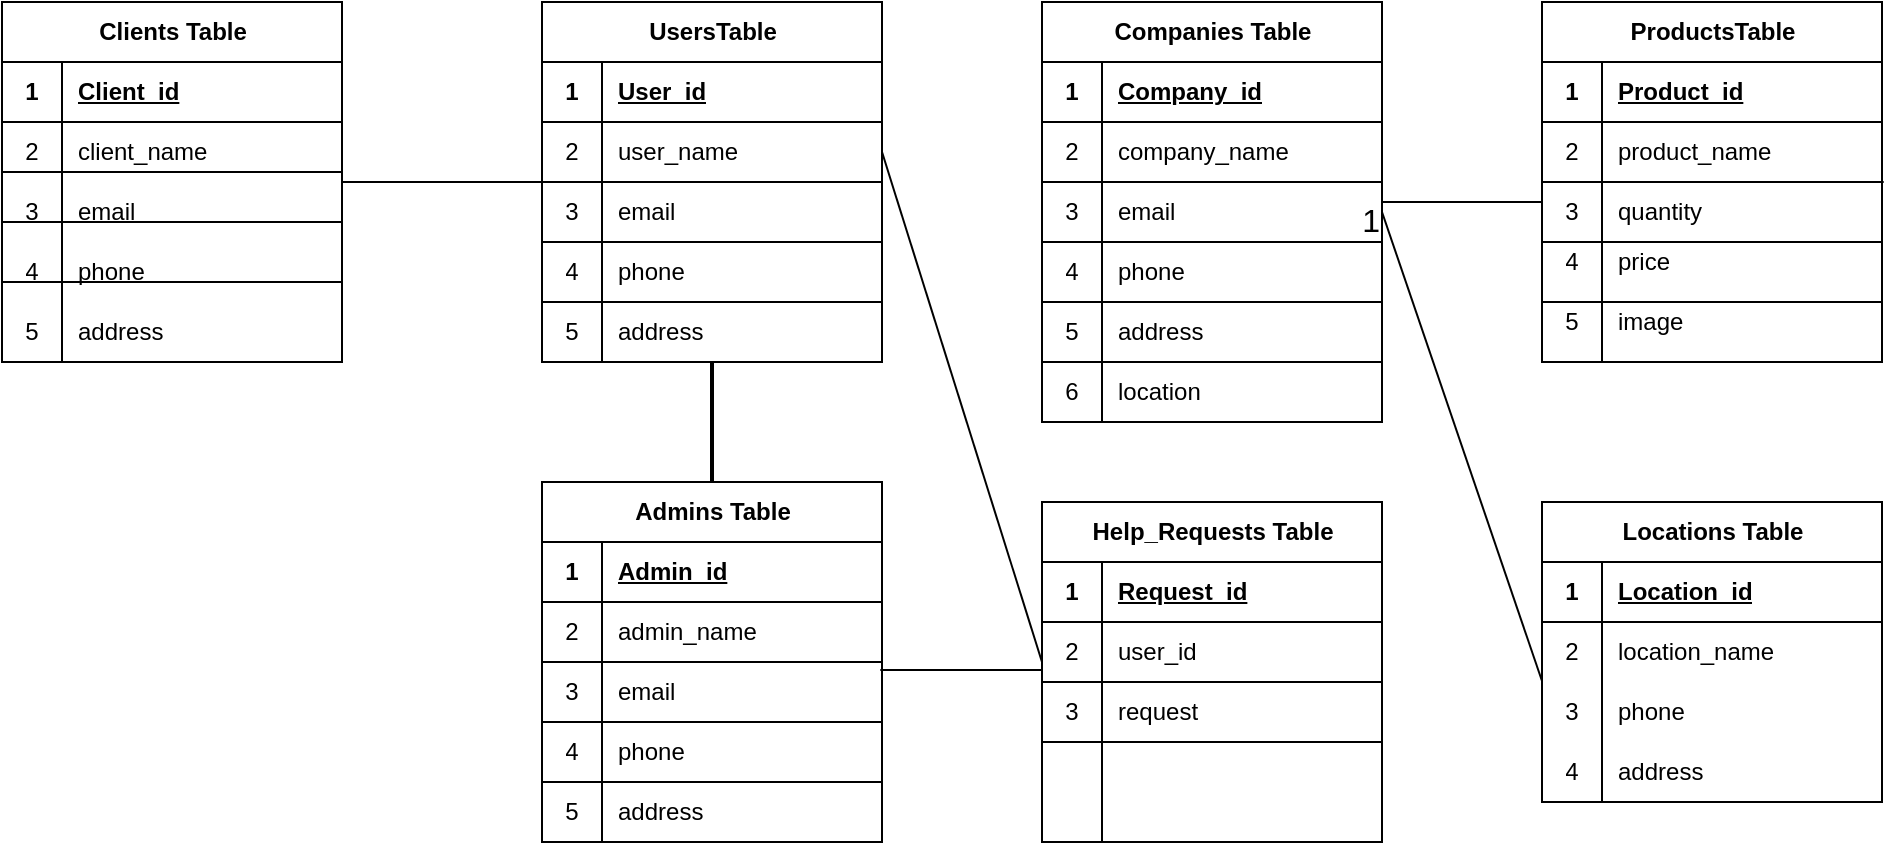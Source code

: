 <mxfile version="22.0.6" type="github">
  <diagram name="Страница — 1" id="UY4zpaeCO8SnralFT94q">
    <mxGraphModel dx="1400" dy="799" grid="1" gridSize="10" guides="1" tooltips="1" connect="1" arrows="1" fold="1" page="1" pageScale="1" pageWidth="827" pageHeight="1169" math="0" shadow="0">
      <root>
        <mxCell id="0" />
        <mxCell id="1" parent="0" />
        <mxCell id="X1cBMWsxXET-XIEoxgy_-2" value="Clients Table" style="shape=table;startSize=30;container=1;collapsible=1;childLayout=tableLayout;fixedRows=1;rowLines=0;fontStyle=1;align=center;resizeLast=1;html=1;" parent="1" vertex="1">
          <mxGeometry x="90" y="120" width="170" height="180" as="geometry" />
        </mxCell>
        <mxCell id="X1cBMWsxXET-XIEoxgy_-3" value="" style="shape=tableRow;horizontal=0;startSize=0;swimlaneHead=0;swimlaneBody=0;fillColor=none;collapsible=0;dropTarget=0;points=[[0,0.5],[1,0.5]];portConstraint=eastwest;top=0;left=0;right=0;bottom=1;" parent="X1cBMWsxXET-XIEoxgy_-2" vertex="1">
          <mxGeometry y="30" width="170" height="30" as="geometry" />
        </mxCell>
        <mxCell id="X1cBMWsxXET-XIEoxgy_-4" value="1" style="shape=partialRectangle;connectable=0;fillColor=none;top=0;left=0;bottom=0;right=0;fontStyle=1;overflow=hidden;whiteSpace=wrap;html=1;" parent="X1cBMWsxXET-XIEoxgy_-3" vertex="1">
          <mxGeometry width="30" height="30" as="geometry">
            <mxRectangle width="30" height="30" as="alternateBounds" />
          </mxGeometry>
        </mxCell>
        <mxCell id="X1cBMWsxXET-XIEoxgy_-5" value="Client_id" style="shape=partialRectangle;connectable=0;fillColor=none;top=0;left=0;bottom=0;right=0;align=left;spacingLeft=6;fontStyle=5;overflow=hidden;whiteSpace=wrap;html=1;" parent="X1cBMWsxXET-XIEoxgy_-3" vertex="1">
          <mxGeometry x="30" width="140" height="30" as="geometry">
            <mxRectangle width="140" height="30" as="alternateBounds" />
          </mxGeometry>
        </mxCell>
        <mxCell id="X1cBMWsxXET-XIEoxgy_-6" value="" style="shape=tableRow;horizontal=0;startSize=0;swimlaneHead=0;swimlaneBody=0;fillColor=none;collapsible=0;dropTarget=0;points=[[0,0.5],[1,0.5]];portConstraint=eastwest;top=0;left=0;right=0;bottom=0;" parent="X1cBMWsxXET-XIEoxgy_-2" vertex="1">
          <mxGeometry y="60" width="170" height="30" as="geometry" />
        </mxCell>
        <mxCell id="X1cBMWsxXET-XIEoxgy_-7" value="2" style="shape=partialRectangle;connectable=0;fillColor=none;top=0;left=0;bottom=0;right=0;editable=1;overflow=hidden;whiteSpace=wrap;html=1;" parent="X1cBMWsxXET-XIEoxgy_-6" vertex="1">
          <mxGeometry width="30" height="30" as="geometry">
            <mxRectangle width="30" height="30" as="alternateBounds" />
          </mxGeometry>
        </mxCell>
        <mxCell id="X1cBMWsxXET-XIEoxgy_-8" value="client_name" style="shape=partialRectangle;connectable=0;fillColor=none;top=0;left=0;bottom=0;right=0;align=left;spacingLeft=6;overflow=hidden;whiteSpace=wrap;html=1;" parent="X1cBMWsxXET-XIEoxgy_-6" vertex="1">
          <mxGeometry x="30" width="140" height="30" as="geometry">
            <mxRectangle width="140" height="30" as="alternateBounds" />
          </mxGeometry>
        </mxCell>
        <mxCell id="X1cBMWsxXET-XIEoxgy_-9" value="" style="shape=tableRow;horizontal=0;startSize=0;swimlaneHead=0;swimlaneBody=0;fillColor=none;collapsible=0;dropTarget=0;points=[[0,0.5],[1,0.5]];portConstraint=eastwest;top=0;left=0;right=0;bottom=0;" parent="X1cBMWsxXET-XIEoxgy_-2" vertex="1">
          <mxGeometry y="90" width="170" height="30" as="geometry" />
        </mxCell>
        <mxCell id="X1cBMWsxXET-XIEoxgy_-10" value="3" style="shape=partialRectangle;connectable=0;fillColor=none;top=0;left=0;bottom=0;right=0;editable=1;overflow=hidden;whiteSpace=wrap;html=1;" parent="X1cBMWsxXET-XIEoxgy_-9" vertex="1">
          <mxGeometry width="30" height="30" as="geometry">
            <mxRectangle width="30" height="30" as="alternateBounds" />
          </mxGeometry>
        </mxCell>
        <mxCell id="X1cBMWsxXET-XIEoxgy_-11" value="email" style="shape=partialRectangle;connectable=0;fillColor=none;top=0;left=0;bottom=0;right=0;align=left;spacingLeft=6;overflow=hidden;whiteSpace=wrap;html=1;" parent="X1cBMWsxXET-XIEoxgy_-9" vertex="1">
          <mxGeometry x="30" width="140" height="30" as="geometry">
            <mxRectangle width="140" height="30" as="alternateBounds" />
          </mxGeometry>
        </mxCell>
        <mxCell id="X1cBMWsxXET-XIEoxgy_-12" value="" style="shape=tableRow;horizontal=0;startSize=0;swimlaneHead=0;swimlaneBody=0;fillColor=none;collapsible=0;dropTarget=0;points=[[0,0.5],[1,0.5]];portConstraint=eastwest;top=0;left=0;right=0;bottom=0;" parent="X1cBMWsxXET-XIEoxgy_-2" vertex="1">
          <mxGeometry y="120" width="170" height="30" as="geometry" />
        </mxCell>
        <mxCell id="X1cBMWsxXET-XIEoxgy_-13" value="4" style="shape=partialRectangle;connectable=0;fillColor=none;top=0;left=0;bottom=0;right=0;editable=1;overflow=hidden;whiteSpace=wrap;html=1;" parent="X1cBMWsxXET-XIEoxgy_-12" vertex="1">
          <mxGeometry width="30" height="30" as="geometry">
            <mxRectangle width="30" height="30" as="alternateBounds" />
          </mxGeometry>
        </mxCell>
        <mxCell id="X1cBMWsxXET-XIEoxgy_-14" value="phone" style="shape=partialRectangle;connectable=0;fillColor=none;top=0;left=0;bottom=0;right=0;align=left;spacingLeft=6;overflow=hidden;whiteSpace=wrap;html=1;" parent="X1cBMWsxXET-XIEoxgy_-12" vertex="1">
          <mxGeometry x="30" width="140" height="30" as="geometry">
            <mxRectangle width="140" height="30" as="alternateBounds" />
          </mxGeometry>
        </mxCell>
        <mxCell id="X1cBMWsxXET-XIEoxgy_-27" value="" style="shape=tableRow;horizontal=0;startSize=0;swimlaneHead=0;swimlaneBody=0;fillColor=none;collapsible=0;dropTarget=0;points=[[0,0.5],[1,0.5]];portConstraint=eastwest;top=0;left=0;right=0;bottom=0;" parent="X1cBMWsxXET-XIEoxgy_-2" vertex="1">
          <mxGeometry y="150" width="170" height="30" as="geometry" />
        </mxCell>
        <mxCell id="X1cBMWsxXET-XIEoxgy_-28" value="5" style="shape=partialRectangle;connectable=0;fillColor=none;top=0;left=0;bottom=0;right=0;editable=1;overflow=hidden;whiteSpace=wrap;html=1;" parent="X1cBMWsxXET-XIEoxgy_-27" vertex="1">
          <mxGeometry width="30" height="30" as="geometry">
            <mxRectangle width="30" height="30" as="alternateBounds" />
          </mxGeometry>
        </mxCell>
        <mxCell id="X1cBMWsxXET-XIEoxgy_-29" value="address" style="shape=partialRectangle;connectable=0;fillColor=none;top=0;left=0;bottom=0;right=0;align=left;spacingLeft=6;overflow=hidden;whiteSpace=wrap;html=1;" parent="X1cBMWsxXET-XIEoxgy_-27" vertex="1">
          <mxGeometry x="30" width="140" height="30" as="geometry">
            <mxRectangle width="140" height="30" as="alternateBounds" />
          </mxGeometry>
        </mxCell>
        <mxCell id="X1cBMWsxXET-XIEoxgy_-15" value="" style="line;strokeWidth=1;rotatable=0;dashed=0;labelPosition=right;align=left;verticalAlign=middle;spacingTop=0;spacingLeft=6;points=[];portConstraint=eastwest;" parent="1" vertex="1">
          <mxGeometry x="90" y="200" width="170" height="10" as="geometry" />
        </mxCell>
        <mxCell id="X1cBMWsxXET-XIEoxgy_-23" value="" style="endArrow=none;html=1;rounded=0;" parent="1" edge="1">
          <mxGeometry relative="1" as="geometry">
            <mxPoint x="90" y="230" as="sourcePoint" />
            <mxPoint x="260" y="230" as="targetPoint" />
          </mxGeometry>
        </mxCell>
        <mxCell id="X1cBMWsxXET-XIEoxgy_-25" value="" style="endArrow=none;html=1;rounded=0;" parent="1" edge="1">
          <mxGeometry relative="1" as="geometry">
            <mxPoint x="90" y="260" as="sourcePoint" />
            <mxPoint x="260" y="260" as="targetPoint" />
          </mxGeometry>
        </mxCell>
        <mxCell id="X1cBMWsxXET-XIEoxgy_-30" value="UsersTable" style="shape=table;startSize=30;container=1;collapsible=1;childLayout=tableLayout;fixedRows=1;rowLines=0;fontStyle=1;align=center;resizeLast=1;html=1;" parent="1" vertex="1">
          <mxGeometry x="360" y="120" width="170" height="180" as="geometry" />
        </mxCell>
        <mxCell id="X1cBMWsxXET-XIEoxgy_-31" value="" style="shape=tableRow;horizontal=0;startSize=0;swimlaneHead=0;swimlaneBody=0;fillColor=none;collapsible=0;dropTarget=0;points=[[0,0.5],[1,0.5]];portConstraint=eastwest;top=0;left=0;right=0;bottom=1;" parent="X1cBMWsxXET-XIEoxgy_-30" vertex="1">
          <mxGeometry y="30" width="170" height="30" as="geometry" />
        </mxCell>
        <mxCell id="X1cBMWsxXET-XIEoxgy_-32" value="1" style="shape=partialRectangle;connectable=0;fillColor=none;top=0;left=0;bottom=0;right=0;fontStyle=1;overflow=hidden;whiteSpace=wrap;html=1;" parent="X1cBMWsxXET-XIEoxgy_-31" vertex="1">
          <mxGeometry width="30" height="30" as="geometry">
            <mxRectangle width="30" height="30" as="alternateBounds" />
          </mxGeometry>
        </mxCell>
        <mxCell id="X1cBMWsxXET-XIEoxgy_-33" value="User_id" style="shape=partialRectangle;connectable=0;fillColor=none;top=0;left=0;bottom=0;right=0;align=left;spacingLeft=6;fontStyle=5;overflow=hidden;whiteSpace=wrap;html=1;" parent="X1cBMWsxXET-XIEoxgy_-31" vertex="1">
          <mxGeometry x="30" width="140" height="30" as="geometry">
            <mxRectangle width="140" height="30" as="alternateBounds" />
          </mxGeometry>
        </mxCell>
        <mxCell id="X1cBMWsxXET-XIEoxgy_-34" value="" style="shape=tableRow;horizontal=0;startSize=0;swimlaneHead=0;swimlaneBody=0;fillColor=none;collapsible=0;dropTarget=0;points=[[0,0.5],[1,0.5]];portConstraint=eastwest;top=0;left=0;right=0;bottom=0;" parent="X1cBMWsxXET-XIEoxgy_-30" vertex="1">
          <mxGeometry y="60" width="170" height="30" as="geometry" />
        </mxCell>
        <mxCell id="X1cBMWsxXET-XIEoxgy_-35" value="2" style="shape=partialRectangle;connectable=0;fillColor=none;top=0;left=0;bottom=0;right=0;editable=1;overflow=hidden;whiteSpace=wrap;html=1;" parent="X1cBMWsxXET-XIEoxgy_-34" vertex="1">
          <mxGeometry width="30" height="30" as="geometry">
            <mxRectangle width="30" height="30" as="alternateBounds" />
          </mxGeometry>
        </mxCell>
        <mxCell id="X1cBMWsxXET-XIEoxgy_-36" value="user_name" style="shape=partialRectangle;connectable=0;fillColor=none;top=0;left=0;bottom=0;right=0;align=left;spacingLeft=6;overflow=hidden;whiteSpace=wrap;html=1;" parent="X1cBMWsxXET-XIEoxgy_-34" vertex="1">
          <mxGeometry x="30" width="140" height="30" as="geometry">
            <mxRectangle width="140" height="30" as="alternateBounds" />
          </mxGeometry>
        </mxCell>
        <mxCell id="X1cBMWsxXET-XIEoxgy_-37" value="" style="shape=tableRow;horizontal=0;startSize=0;swimlaneHead=0;swimlaneBody=0;fillColor=none;collapsible=0;dropTarget=0;points=[[0,0.5],[1,0.5]];portConstraint=eastwest;top=0;left=0;right=0;bottom=0;" parent="X1cBMWsxXET-XIEoxgy_-30" vertex="1">
          <mxGeometry y="90" width="170" height="30" as="geometry" />
        </mxCell>
        <mxCell id="X1cBMWsxXET-XIEoxgy_-38" value="3" style="shape=partialRectangle;connectable=0;fillColor=none;top=0;left=0;bottom=0;right=0;editable=1;overflow=hidden;whiteSpace=wrap;html=1;" parent="X1cBMWsxXET-XIEoxgy_-37" vertex="1">
          <mxGeometry width="30" height="30" as="geometry">
            <mxRectangle width="30" height="30" as="alternateBounds" />
          </mxGeometry>
        </mxCell>
        <mxCell id="X1cBMWsxXET-XIEoxgy_-39" value="email" style="shape=partialRectangle;connectable=0;fillColor=none;top=0;left=0;bottom=0;right=0;align=left;spacingLeft=6;overflow=hidden;whiteSpace=wrap;html=1;" parent="X1cBMWsxXET-XIEoxgy_-37" vertex="1">
          <mxGeometry x="30" width="140" height="30" as="geometry">
            <mxRectangle width="140" height="30" as="alternateBounds" />
          </mxGeometry>
        </mxCell>
        <mxCell id="X1cBMWsxXET-XIEoxgy_-40" value="" style="shape=tableRow;horizontal=0;startSize=0;swimlaneHead=0;swimlaneBody=0;fillColor=none;collapsible=0;dropTarget=0;points=[[0,0.5],[1,0.5]];portConstraint=eastwest;top=0;left=0;right=0;bottom=0;" parent="X1cBMWsxXET-XIEoxgy_-30" vertex="1">
          <mxGeometry y="120" width="170" height="30" as="geometry" />
        </mxCell>
        <mxCell id="X1cBMWsxXET-XIEoxgy_-41" value="4" style="shape=partialRectangle;connectable=0;fillColor=none;top=0;left=0;bottom=0;right=0;editable=1;overflow=hidden;whiteSpace=wrap;html=1;" parent="X1cBMWsxXET-XIEoxgy_-40" vertex="1">
          <mxGeometry width="30" height="30" as="geometry">
            <mxRectangle width="30" height="30" as="alternateBounds" />
          </mxGeometry>
        </mxCell>
        <mxCell id="X1cBMWsxXET-XIEoxgy_-42" value="phone" style="shape=partialRectangle;connectable=0;fillColor=none;top=0;left=0;bottom=0;right=0;align=left;spacingLeft=6;overflow=hidden;whiteSpace=wrap;html=1;" parent="X1cBMWsxXET-XIEoxgy_-40" vertex="1">
          <mxGeometry x="30" width="140" height="30" as="geometry">
            <mxRectangle width="140" height="30" as="alternateBounds" />
          </mxGeometry>
        </mxCell>
        <mxCell id="X1cBMWsxXET-XIEoxgy_-43" value="" style="shape=tableRow;horizontal=0;startSize=0;swimlaneHead=0;swimlaneBody=0;fillColor=none;collapsible=0;dropTarget=0;points=[[0,0.5],[1,0.5]];portConstraint=eastwest;top=0;left=0;right=0;bottom=0;" parent="X1cBMWsxXET-XIEoxgy_-30" vertex="1">
          <mxGeometry y="150" width="170" height="30" as="geometry" />
        </mxCell>
        <mxCell id="X1cBMWsxXET-XIEoxgy_-44" value="5" style="shape=partialRectangle;connectable=0;fillColor=none;top=0;left=0;bottom=0;right=0;editable=1;overflow=hidden;whiteSpace=wrap;html=1;" parent="X1cBMWsxXET-XIEoxgy_-43" vertex="1">
          <mxGeometry width="30" height="30" as="geometry">
            <mxRectangle width="30" height="30" as="alternateBounds" />
          </mxGeometry>
        </mxCell>
        <mxCell id="X1cBMWsxXET-XIEoxgy_-45" value="address" style="shape=partialRectangle;connectable=0;fillColor=none;top=0;left=0;bottom=0;right=0;align=left;spacingLeft=6;overflow=hidden;whiteSpace=wrap;html=1;" parent="X1cBMWsxXET-XIEoxgy_-43" vertex="1">
          <mxGeometry x="30" width="140" height="30" as="geometry">
            <mxRectangle width="140" height="30" as="alternateBounds" />
          </mxGeometry>
        </mxCell>
        <mxCell id="X1cBMWsxXET-XIEoxgy_-46" value="" style="line;strokeWidth=1;rotatable=0;dashed=0;labelPosition=right;align=left;verticalAlign=middle;spacingTop=0;spacingLeft=6;points=[];portConstraint=eastwest;" parent="1" vertex="1">
          <mxGeometry x="360" y="205" width="170" height="10" as="geometry" />
        </mxCell>
        <mxCell id="X1cBMWsxXET-XIEoxgy_-47" value="" style="endArrow=none;html=1;rounded=0;" parent="1" edge="1">
          <mxGeometry relative="1" as="geometry">
            <mxPoint x="360" y="240" as="sourcePoint" />
            <mxPoint x="530" y="240" as="targetPoint" />
          </mxGeometry>
        </mxCell>
        <mxCell id="X1cBMWsxXET-XIEoxgy_-48" value="" style="endArrow=none;html=1;rounded=0;" parent="1" edge="1">
          <mxGeometry relative="1" as="geometry">
            <mxPoint x="360" y="270" as="sourcePoint" />
            <mxPoint x="530" y="270" as="targetPoint" />
          </mxGeometry>
        </mxCell>
        <mxCell id="X1cBMWsxXET-XIEoxgy_-51" value="Companies Table" style="shape=table;startSize=30;container=1;collapsible=1;childLayout=tableLayout;fixedRows=1;rowLines=0;fontStyle=1;align=center;resizeLast=1;html=1;" parent="1" vertex="1">
          <mxGeometry x="610" y="120" width="170" height="210" as="geometry" />
        </mxCell>
        <mxCell id="X1cBMWsxXET-XIEoxgy_-52" value="" style="shape=tableRow;horizontal=0;startSize=0;swimlaneHead=0;swimlaneBody=0;fillColor=none;collapsible=0;dropTarget=0;points=[[0,0.5],[1,0.5]];portConstraint=eastwest;top=0;left=0;right=0;bottom=1;" parent="X1cBMWsxXET-XIEoxgy_-51" vertex="1">
          <mxGeometry y="30" width="170" height="30" as="geometry" />
        </mxCell>
        <mxCell id="X1cBMWsxXET-XIEoxgy_-53" value="1" style="shape=partialRectangle;connectable=0;fillColor=none;top=0;left=0;bottom=0;right=0;fontStyle=1;overflow=hidden;whiteSpace=wrap;html=1;" parent="X1cBMWsxXET-XIEoxgy_-52" vertex="1">
          <mxGeometry width="30" height="30" as="geometry">
            <mxRectangle width="30" height="30" as="alternateBounds" />
          </mxGeometry>
        </mxCell>
        <mxCell id="X1cBMWsxXET-XIEoxgy_-54" value="Company_id" style="shape=partialRectangle;connectable=0;fillColor=none;top=0;left=0;bottom=0;right=0;align=left;spacingLeft=6;fontStyle=5;overflow=hidden;whiteSpace=wrap;html=1;" parent="X1cBMWsxXET-XIEoxgy_-52" vertex="1">
          <mxGeometry x="30" width="140" height="30" as="geometry">
            <mxRectangle width="140" height="30" as="alternateBounds" />
          </mxGeometry>
        </mxCell>
        <mxCell id="X1cBMWsxXET-XIEoxgy_-55" value="" style="shape=tableRow;horizontal=0;startSize=0;swimlaneHead=0;swimlaneBody=0;fillColor=none;collapsible=0;dropTarget=0;points=[[0,0.5],[1,0.5]];portConstraint=eastwest;top=0;left=0;right=0;bottom=0;" parent="X1cBMWsxXET-XIEoxgy_-51" vertex="1">
          <mxGeometry y="60" width="170" height="30" as="geometry" />
        </mxCell>
        <mxCell id="X1cBMWsxXET-XIEoxgy_-56" value="2" style="shape=partialRectangle;connectable=0;fillColor=none;top=0;left=0;bottom=0;right=0;editable=1;overflow=hidden;whiteSpace=wrap;html=1;" parent="X1cBMWsxXET-XIEoxgy_-55" vertex="1">
          <mxGeometry width="30" height="30" as="geometry">
            <mxRectangle width="30" height="30" as="alternateBounds" />
          </mxGeometry>
        </mxCell>
        <mxCell id="X1cBMWsxXET-XIEoxgy_-57" value="company_name" style="shape=partialRectangle;connectable=0;fillColor=none;top=0;left=0;bottom=0;right=0;align=left;spacingLeft=6;overflow=hidden;whiteSpace=wrap;html=1;" parent="X1cBMWsxXET-XIEoxgy_-55" vertex="1">
          <mxGeometry x="30" width="140" height="30" as="geometry">
            <mxRectangle width="140" height="30" as="alternateBounds" />
          </mxGeometry>
        </mxCell>
        <mxCell id="X1cBMWsxXET-XIEoxgy_-58" value="" style="shape=tableRow;horizontal=0;startSize=0;swimlaneHead=0;swimlaneBody=0;fillColor=none;collapsible=0;dropTarget=0;points=[[0,0.5],[1,0.5]];portConstraint=eastwest;top=0;left=0;right=0;bottom=0;" parent="X1cBMWsxXET-XIEoxgy_-51" vertex="1">
          <mxGeometry y="90" width="170" height="30" as="geometry" />
        </mxCell>
        <mxCell id="X1cBMWsxXET-XIEoxgy_-59" value="3" style="shape=partialRectangle;connectable=0;fillColor=none;top=0;left=0;bottom=0;right=0;editable=1;overflow=hidden;whiteSpace=wrap;html=1;" parent="X1cBMWsxXET-XIEoxgy_-58" vertex="1">
          <mxGeometry width="30" height="30" as="geometry">
            <mxRectangle width="30" height="30" as="alternateBounds" />
          </mxGeometry>
        </mxCell>
        <mxCell id="X1cBMWsxXET-XIEoxgy_-60" value="email" style="shape=partialRectangle;connectable=0;fillColor=none;top=0;left=0;bottom=0;right=0;align=left;spacingLeft=6;overflow=hidden;whiteSpace=wrap;html=1;" parent="X1cBMWsxXET-XIEoxgy_-58" vertex="1">
          <mxGeometry x="30" width="140" height="30" as="geometry">
            <mxRectangle width="140" height="30" as="alternateBounds" />
          </mxGeometry>
        </mxCell>
        <mxCell id="X1cBMWsxXET-XIEoxgy_-61" value="" style="shape=tableRow;horizontal=0;startSize=0;swimlaneHead=0;swimlaneBody=0;fillColor=none;collapsible=0;dropTarget=0;points=[[0,0.5],[1,0.5]];portConstraint=eastwest;top=0;left=0;right=0;bottom=0;" parent="X1cBMWsxXET-XIEoxgy_-51" vertex="1">
          <mxGeometry y="120" width="170" height="30" as="geometry" />
        </mxCell>
        <mxCell id="X1cBMWsxXET-XIEoxgy_-62" value="4" style="shape=partialRectangle;connectable=0;fillColor=none;top=0;left=0;bottom=0;right=0;editable=1;overflow=hidden;whiteSpace=wrap;html=1;" parent="X1cBMWsxXET-XIEoxgy_-61" vertex="1">
          <mxGeometry width="30" height="30" as="geometry">
            <mxRectangle width="30" height="30" as="alternateBounds" />
          </mxGeometry>
        </mxCell>
        <mxCell id="X1cBMWsxXET-XIEoxgy_-63" value="phone" style="shape=partialRectangle;connectable=0;fillColor=none;top=0;left=0;bottom=0;right=0;align=left;spacingLeft=6;overflow=hidden;whiteSpace=wrap;html=1;" parent="X1cBMWsxXET-XIEoxgy_-61" vertex="1">
          <mxGeometry x="30" width="140" height="30" as="geometry">
            <mxRectangle width="140" height="30" as="alternateBounds" />
          </mxGeometry>
        </mxCell>
        <mxCell id="X1cBMWsxXET-XIEoxgy_-64" value="" style="shape=tableRow;horizontal=0;startSize=0;swimlaneHead=0;swimlaneBody=0;fillColor=none;collapsible=0;dropTarget=0;points=[[0,0.5],[1,0.5]];portConstraint=eastwest;top=0;left=0;right=0;bottom=0;" parent="X1cBMWsxXET-XIEoxgy_-51" vertex="1">
          <mxGeometry y="150" width="170" height="30" as="geometry" />
        </mxCell>
        <mxCell id="X1cBMWsxXET-XIEoxgy_-65" value="5" style="shape=partialRectangle;connectable=0;fillColor=none;top=0;left=0;bottom=0;right=0;editable=1;overflow=hidden;whiteSpace=wrap;html=1;" parent="X1cBMWsxXET-XIEoxgy_-64" vertex="1">
          <mxGeometry width="30" height="30" as="geometry">
            <mxRectangle width="30" height="30" as="alternateBounds" />
          </mxGeometry>
        </mxCell>
        <mxCell id="X1cBMWsxXET-XIEoxgy_-66" value="address" style="shape=partialRectangle;connectable=0;fillColor=none;top=0;left=0;bottom=0;right=0;align=left;spacingLeft=6;overflow=hidden;whiteSpace=wrap;html=1;" parent="X1cBMWsxXET-XIEoxgy_-64" vertex="1">
          <mxGeometry x="30" width="140" height="30" as="geometry">
            <mxRectangle width="140" height="30" as="alternateBounds" />
          </mxGeometry>
        </mxCell>
        <mxCell id="X1cBMWsxXET-XIEoxgy_-117" value="" style="shape=tableRow;horizontal=0;startSize=0;swimlaneHead=0;swimlaneBody=0;fillColor=none;collapsible=0;dropTarget=0;points=[[0,0.5],[1,0.5]];portConstraint=eastwest;top=0;left=0;right=0;bottom=0;" parent="X1cBMWsxXET-XIEoxgy_-51" vertex="1">
          <mxGeometry y="180" width="170" height="30" as="geometry" />
        </mxCell>
        <mxCell id="X1cBMWsxXET-XIEoxgy_-118" value="6" style="shape=partialRectangle;connectable=0;fillColor=none;top=0;left=0;bottom=0;right=0;editable=1;overflow=hidden;whiteSpace=wrap;html=1;" parent="X1cBMWsxXET-XIEoxgy_-117" vertex="1">
          <mxGeometry width="30" height="30" as="geometry">
            <mxRectangle width="30" height="30" as="alternateBounds" />
          </mxGeometry>
        </mxCell>
        <mxCell id="X1cBMWsxXET-XIEoxgy_-119" value="location" style="shape=partialRectangle;connectable=0;fillColor=none;top=0;left=0;bottom=0;right=0;align=left;spacingLeft=6;overflow=hidden;whiteSpace=wrap;html=1;" parent="X1cBMWsxXET-XIEoxgy_-117" vertex="1">
          <mxGeometry x="30" width="140" height="30" as="geometry">
            <mxRectangle width="140" height="30" as="alternateBounds" />
          </mxGeometry>
        </mxCell>
        <mxCell id="X1cBMWsxXET-XIEoxgy_-67" value="" style="line;strokeWidth=1;rotatable=0;dashed=0;labelPosition=right;align=left;verticalAlign=middle;spacingTop=0;spacingLeft=6;points=[];portConstraint=eastwest;" parent="1" vertex="1">
          <mxGeometry x="610" y="205" width="170" height="10" as="geometry" />
        </mxCell>
        <mxCell id="X1cBMWsxXET-XIEoxgy_-68" value="" style="endArrow=none;html=1;rounded=0;" parent="1" edge="1">
          <mxGeometry relative="1" as="geometry">
            <mxPoint x="610" y="240" as="sourcePoint" />
            <mxPoint x="780" y="240" as="targetPoint" />
          </mxGeometry>
        </mxCell>
        <mxCell id="X1cBMWsxXET-XIEoxgy_-69" value="" style="endArrow=none;html=1;rounded=0;" parent="1" edge="1">
          <mxGeometry relative="1" as="geometry">
            <mxPoint x="610" y="270" as="sourcePoint" />
            <mxPoint x="780" y="270" as="targetPoint" />
          </mxGeometry>
        </mxCell>
        <mxCell id="X1cBMWsxXET-XIEoxgy_-121" value="" style="endArrow=none;html=1;rounded=0;" parent="1" edge="1">
          <mxGeometry relative="1" as="geometry">
            <mxPoint x="610" y="300" as="sourcePoint" />
            <mxPoint x="780" y="300" as="targetPoint" />
          </mxGeometry>
        </mxCell>
        <mxCell id="X1cBMWsxXET-XIEoxgy_-122" value="" style="resizable=0;html=1;whiteSpace=wrap;align=right;verticalAlign=bottom;" parent="X1cBMWsxXET-XIEoxgy_-121" connectable="0" vertex="1">
          <mxGeometry x="1" relative="1" as="geometry" />
        </mxCell>
        <mxCell id="X1cBMWsxXET-XIEoxgy_-128" value="Admins Table" style="shape=table;startSize=30;container=1;collapsible=1;childLayout=tableLayout;fixedRows=1;rowLines=0;fontStyle=1;align=center;resizeLast=1;html=1;" parent="1" vertex="1">
          <mxGeometry x="360" y="360" width="170" height="180" as="geometry" />
        </mxCell>
        <mxCell id="X1cBMWsxXET-XIEoxgy_-129" value="" style="shape=tableRow;horizontal=0;startSize=0;swimlaneHead=0;swimlaneBody=0;fillColor=none;collapsible=0;dropTarget=0;points=[[0,0.5],[1,0.5]];portConstraint=eastwest;top=0;left=0;right=0;bottom=1;" parent="X1cBMWsxXET-XIEoxgy_-128" vertex="1">
          <mxGeometry y="30" width="170" height="30" as="geometry" />
        </mxCell>
        <mxCell id="X1cBMWsxXET-XIEoxgy_-130" value="1" style="shape=partialRectangle;connectable=0;fillColor=none;top=0;left=0;bottom=0;right=0;fontStyle=1;overflow=hidden;whiteSpace=wrap;html=1;" parent="X1cBMWsxXET-XIEoxgy_-129" vertex="1">
          <mxGeometry width="30" height="30" as="geometry">
            <mxRectangle width="30" height="30" as="alternateBounds" />
          </mxGeometry>
        </mxCell>
        <mxCell id="X1cBMWsxXET-XIEoxgy_-131" value="Admin_id" style="shape=partialRectangle;connectable=0;fillColor=none;top=0;left=0;bottom=0;right=0;align=left;spacingLeft=6;fontStyle=5;overflow=hidden;whiteSpace=wrap;html=1;" parent="X1cBMWsxXET-XIEoxgy_-129" vertex="1">
          <mxGeometry x="30" width="140" height="30" as="geometry">
            <mxRectangle width="140" height="30" as="alternateBounds" />
          </mxGeometry>
        </mxCell>
        <mxCell id="X1cBMWsxXET-XIEoxgy_-132" value="" style="shape=tableRow;horizontal=0;startSize=0;swimlaneHead=0;swimlaneBody=0;fillColor=none;collapsible=0;dropTarget=0;points=[[0,0.5],[1,0.5]];portConstraint=eastwest;top=0;left=0;right=0;bottom=0;" parent="X1cBMWsxXET-XIEoxgy_-128" vertex="1">
          <mxGeometry y="60" width="170" height="30" as="geometry" />
        </mxCell>
        <mxCell id="X1cBMWsxXET-XIEoxgy_-133" value="2" style="shape=partialRectangle;connectable=0;fillColor=none;top=0;left=0;bottom=0;right=0;editable=1;overflow=hidden;whiteSpace=wrap;html=1;" parent="X1cBMWsxXET-XIEoxgy_-132" vertex="1">
          <mxGeometry width="30" height="30" as="geometry">
            <mxRectangle width="30" height="30" as="alternateBounds" />
          </mxGeometry>
        </mxCell>
        <mxCell id="X1cBMWsxXET-XIEoxgy_-134" value="admin_name" style="shape=partialRectangle;connectable=0;fillColor=none;top=0;left=0;bottom=0;right=0;align=left;spacingLeft=6;overflow=hidden;whiteSpace=wrap;html=1;" parent="X1cBMWsxXET-XIEoxgy_-132" vertex="1">
          <mxGeometry x="30" width="140" height="30" as="geometry">
            <mxRectangle width="140" height="30" as="alternateBounds" />
          </mxGeometry>
        </mxCell>
        <mxCell id="X1cBMWsxXET-XIEoxgy_-135" value="" style="shape=tableRow;horizontal=0;startSize=0;swimlaneHead=0;swimlaneBody=0;fillColor=none;collapsible=0;dropTarget=0;points=[[0,0.5],[1,0.5]];portConstraint=eastwest;top=0;left=0;right=0;bottom=0;" parent="X1cBMWsxXET-XIEoxgy_-128" vertex="1">
          <mxGeometry y="90" width="170" height="30" as="geometry" />
        </mxCell>
        <mxCell id="X1cBMWsxXET-XIEoxgy_-136" value="3" style="shape=partialRectangle;connectable=0;fillColor=none;top=0;left=0;bottom=0;right=0;editable=1;overflow=hidden;whiteSpace=wrap;html=1;" parent="X1cBMWsxXET-XIEoxgy_-135" vertex="1">
          <mxGeometry width="30" height="30" as="geometry">
            <mxRectangle width="30" height="30" as="alternateBounds" />
          </mxGeometry>
        </mxCell>
        <mxCell id="X1cBMWsxXET-XIEoxgy_-137" value="email" style="shape=partialRectangle;connectable=0;fillColor=none;top=0;left=0;bottom=0;right=0;align=left;spacingLeft=6;overflow=hidden;whiteSpace=wrap;html=1;" parent="X1cBMWsxXET-XIEoxgy_-135" vertex="1">
          <mxGeometry x="30" width="140" height="30" as="geometry">
            <mxRectangle width="140" height="30" as="alternateBounds" />
          </mxGeometry>
        </mxCell>
        <mxCell id="X1cBMWsxXET-XIEoxgy_-138" value="" style="shape=tableRow;horizontal=0;startSize=0;swimlaneHead=0;swimlaneBody=0;fillColor=none;collapsible=0;dropTarget=0;points=[[0,0.5],[1,0.5]];portConstraint=eastwest;top=0;left=0;right=0;bottom=0;" parent="X1cBMWsxXET-XIEoxgy_-128" vertex="1">
          <mxGeometry y="120" width="170" height="30" as="geometry" />
        </mxCell>
        <mxCell id="X1cBMWsxXET-XIEoxgy_-139" value="4" style="shape=partialRectangle;connectable=0;fillColor=none;top=0;left=0;bottom=0;right=0;editable=1;overflow=hidden;whiteSpace=wrap;html=1;" parent="X1cBMWsxXET-XIEoxgy_-138" vertex="1">
          <mxGeometry width="30" height="30" as="geometry">
            <mxRectangle width="30" height="30" as="alternateBounds" />
          </mxGeometry>
        </mxCell>
        <mxCell id="X1cBMWsxXET-XIEoxgy_-140" value="phone" style="shape=partialRectangle;connectable=0;fillColor=none;top=0;left=0;bottom=0;right=0;align=left;spacingLeft=6;overflow=hidden;whiteSpace=wrap;html=1;" parent="X1cBMWsxXET-XIEoxgy_-138" vertex="1">
          <mxGeometry x="30" width="140" height="30" as="geometry">
            <mxRectangle width="140" height="30" as="alternateBounds" />
          </mxGeometry>
        </mxCell>
        <mxCell id="X1cBMWsxXET-XIEoxgy_-141" value="" style="shape=tableRow;horizontal=0;startSize=0;swimlaneHead=0;swimlaneBody=0;fillColor=none;collapsible=0;dropTarget=0;points=[[0,0.5],[1,0.5]];portConstraint=eastwest;top=0;left=0;right=0;bottom=0;" parent="X1cBMWsxXET-XIEoxgy_-128" vertex="1">
          <mxGeometry y="150" width="170" height="30" as="geometry" />
        </mxCell>
        <mxCell id="X1cBMWsxXET-XIEoxgy_-142" value="5" style="shape=partialRectangle;connectable=0;fillColor=none;top=0;left=0;bottom=0;right=0;editable=1;overflow=hidden;whiteSpace=wrap;html=1;" parent="X1cBMWsxXET-XIEoxgy_-141" vertex="1">
          <mxGeometry width="30" height="30" as="geometry">
            <mxRectangle width="30" height="30" as="alternateBounds" />
          </mxGeometry>
        </mxCell>
        <mxCell id="X1cBMWsxXET-XIEoxgy_-143" value="address" style="shape=partialRectangle;connectable=0;fillColor=none;top=0;left=0;bottom=0;right=0;align=left;spacingLeft=6;overflow=hidden;whiteSpace=wrap;html=1;" parent="X1cBMWsxXET-XIEoxgy_-141" vertex="1">
          <mxGeometry x="30" width="140" height="30" as="geometry">
            <mxRectangle width="140" height="30" as="alternateBounds" />
          </mxGeometry>
        </mxCell>
        <mxCell id="X1cBMWsxXET-XIEoxgy_-144" value="" style="line;strokeWidth=1;rotatable=0;dashed=0;labelPosition=right;align=left;verticalAlign=middle;spacingTop=0;spacingLeft=6;points=[];portConstraint=eastwest;" parent="1" vertex="1">
          <mxGeometry x="360" y="445" width="170" height="10" as="geometry" />
        </mxCell>
        <mxCell id="X1cBMWsxXET-XIEoxgy_-145" value="" style="endArrow=none;html=1;rounded=0;" parent="1" edge="1">
          <mxGeometry relative="1" as="geometry">
            <mxPoint x="360" y="480" as="sourcePoint" />
            <mxPoint x="530" y="480" as="targetPoint" />
            <Array as="points">
              <mxPoint x="430" y="480" />
            </Array>
          </mxGeometry>
        </mxCell>
        <mxCell id="X1cBMWsxXET-XIEoxgy_-146" value="" style="endArrow=none;html=1;rounded=0;" parent="1" edge="1">
          <mxGeometry relative="1" as="geometry">
            <mxPoint x="360" y="510" as="sourcePoint" />
            <mxPoint x="530" y="510" as="targetPoint" />
          </mxGeometry>
        </mxCell>
        <mxCell id="X1cBMWsxXET-XIEoxgy_-147" value="" style="line;strokeWidth=2;direction=south;html=1;" parent="1" vertex="1">
          <mxGeometry x="440" y="300" width="10" height="60" as="geometry" />
        </mxCell>
        <mxCell id="X1cBMWsxXET-XIEoxgy_-148" value="Help_Requests Table" style="shape=table;startSize=30;container=1;collapsible=1;childLayout=tableLayout;fixedRows=1;rowLines=0;fontStyle=1;align=center;resizeLast=1;html=1;" parent="1" vertex="1">
          <mxGeometry x="610" y="370" width="170" height="170" as="geometry" />
        </mxCell>
        <mxCell id="X1cBMWsxXET-XIEoxgy_-149" value="" style="shape=tableRow;horizontal=0;startSize=0;swimlaneHead=0;swimlaneBody=0;fillColor=none;collapsible=0;dropTarget=0;points=[[0,0.5],[1,0.5]];portConstraint=eastwest;top=0;left=0;right=0;bottom=1;" parent="X1cBMWsxXET-XIEoxgy_-148" vertex="1">
          <mxGeometry y="30" width="170" height="30" as="geometry" />
        </mxCell>
        <mxCell id="X1cBMWsxXET-XIEoxgy_-150" value="1" style="shape=partialRectangle;connectable=0;fillColor=none;top=0;left=0;bottom=0;right=0;fontStyle=1;overflow=hidden;whiteSpace=wrap;html=1;" parent="X1cBMWsxXET-XIEoxgy_-149" vertex="1">
          <mxGeometry width="30" height="30" as="geometry">
            <mxRectangle width="30" height="30" as="alternateBounds" />
          </mxGeometry>
        </mxCell>
        <mxCell id="X1cBMWsxXET-XIEoxgy_-151" value="Request_id" style="shape=partialRectangle;connectable=0;fillColor=none;top=0;left=0;bottom=0;right=0;align=left;spacingLeft=6;fontStyle=5;overflow=hidden;whiteSpace=wrap;html=1;" parent="X1cBMWsxXET-XIEoxgy_-149" vertex="1">
          <mxGeometry x="30" width="140" height="30" as="geometry">
            <mxRectangle width="140" height="30" as="alternateBounds" />
          </mxGeometry>
        </mxCell>
        <mxCell id="X1cBMWsxXET-XIEoxgy_-152" value="" style="shape=tableRow;horizontal=0;startSize=0;swimlaneHead=0;swimlaneBody=0;fillColor=none;collapsible=0;dropTarget=0;points=[[0,0.5],[1,0.5]];portConstraint=eastwest;top=0;left=0;right=0;bottom=0;" parent="X1cBMWsxXET-XIEoxgy_-148" vertex="1">
          <mxGeometry y="60" width="170" height="30" as="geometry" />
        </mxCell>
        <mxCell id="X1cBMWsxXET-XIEoxgy_-153" value="2" style="shape=partialRectangle;connectable=0;fillColor=none;top=0;left=0;bottom=0;right=0;editable=1;overflow=hidden;whiteSpace=wrap;html=1;" parent="X1cBMWsxXET-XIEoxgy_-152" vertex="1">
          <mxGeometry width="30" height="30" as="geometry">
            <mxRectangle width="30" height="30" as="alternateBounds" />
          </mxGeometry>
        </mxCell>
        <mxCell id="X1cBMWsxXET-XIEoxgy_-154" value="user_id" style="shape=partialRectangle;connectable=0;fillColor=none;top=0;left=0;bottom=0;right=0;align=left;spacingLeft=6;overflow=hidden;whiteSpace=wrap;html=1;" parent="X1cBMWsxXET-XIEoxgy_-152" vertex="1">
          <mxGeometry x="30" width="140" height="30" as="geometry">
            <mxRectangle width="140" height="30" as="alternateBounds" />
          </mxGeometry>
        </mxCell>
        <mxCell id="X1cBMWsxXET-XIEoxgy_-155" value="" style="shape=tableRow;horizontal=0;startSize=0;swimlaneHead=0;swimlaneBody=0;fillColor=none;collapsible=0;dropTarget=0;points=[[0,0.5],[1,0.5]];portConstraint=eastwest;top=0;left=0;right=0;bottom=0;" parent="X1cBMWsxXET-XIEoxgy_-148" vertex="1">
          <mxGeometry y="90" width="170" height="30" as="geometry" />
        </mxCell>
        <mxCell id="X1cBMWsxXET-XIEoxgy_-156" value="3" style="shape=partialRectangle;connectable=0;fillColor=none;top=0;left=0;bottom=0;right=0;editable=1;overflow=hidden;whiteSpace=wrap;html=1;" parent="X1cBMWsxXET-XIEoxgy_-155" vertex="1">
          <mxGeometry width="30" height="30" as="geometry">
            <mxRectangle width="30" height="30" as="alternateBounds" />
          </mxGeometry>
        </mxCell>
        <mxCell id="X1cBMWsxXET-XIEoxgy_-157" value="request&amp;nbsp;" style="shape=partialRectangle;connectable=0;fillColor=none;top=0;left=0;bottom=0;right=0;align=left;spacingLeft=6;overflow=hidden;whiteSpace=wrap;html=1;" parent="X1cBMWsxXET-XIEoxgy_-155" vertex="1">
          <mxGeometry x="30" width="140" height="30" as="geometry">
            <mxRectangle width="140" height="30" as="alternateBounds" />
          </mxGeometry>
        </mxCell>
        <mxCell id="X1cBMWsxXET-XIEoxgy_-161" value="" style="shape=tableRow;horizontal=0;startSize=0;swimlaneHead=0;swimlaneBody=0;fillColor=none;collapsible=0;dropTarget=0;points=[[0,0.5],[1,0.5]];portConstraint=eastwest;top=0;left=0;right=0;bottom=0;" parent="X1cBMWsxXET-XIEoxgy_-148" vertex="1">
          <mxGeometry y="120" width="170" height="20" as="geometry" />
        </mxCell>
        <mxCell id="X1cBMWsxXET-XIEoxgy_-162" value="" style="shape=partialRectangle;connectable=0;fillColor=none;top=0;left=0;bottom=0;right=0;editable=1;overflow=hidden;whiteSpace=wrap;html=1;" parent="X1cBMWsxXET-XIEoxgy_-161" vertex="1">
          <mxGeometry width="30" height="20" as="geometry">
            <mxRectangle width="30" height="20" as="alternateBounds" />
          </mxGeometry>
        </mxCell>
        <mxCell id="X1cBMWsxXET-XIEoxgy_-163" value="" style="shape=partialRectangle;connectable=0;fillColor=none;top=0;left=0;bottom=0;right=0;align=left;spacingLeft=6;overflow=hidden;whiteSpace=wrap;html=1;" parent="X1cBMWsxXET-XIEoxgy_-161" vertex="1">
          <mxGeometry x="30" width="140" height="20" as="geometry">
            <mxRectangle width="140" height="20" as="alternateBounds" />
          </mxGeometry>
        </mxCell>
        <mxCell id="X1cBMWsxXET-XIEoxgy_-158" value="" style="shape=tableRow;horizontal=0;startSize=0;swimlaneHead=0;swimlaneBody=0;fillColor=none;collapsible=0;dropTarget=0;points=[[0,0.5],[1,0.5]];portConstraint=eastwest;top=0;left=0;right=0;bottom=0;" parent="X1cBMWsxXET-XIEoxgy_-148" vertex="1">
          <mxGeometry y="140" width="170" height="30" as="geometry" />
        </mxCell>
        <mxCell id="X1cBMWsxXET-XIEoxgy_-159" value="" style="shape=partialRectangle;connectable=0;fillColor=none;top=0;left=0;bottom=0;right=0;editable=1;overflow=hidden;whiteSpace=wrap;html=1;" parent="X1cBMWsxXET-XIEoxgy_-158" vertex="1">
          <mxGeometry width="30" height="30" as="geometry">
            <mxRectangle width="30" height="30" as="alternateBounds" />
          </mxGeometry>
        </mxCell>
        <mxCell id="X1cBMWsxXET-XIEoxgy_-160" value="" style="shape=partialRectangle;connectable=0;fillColor=none;top=0;left=0;bottom=0;right=0;align=left;spacingLeft=6;overflow=hidden;whiteSpace=wrap;html=1;" parent="X1cBMWsxXET-XIEoxgy_-158" vertex="1">
          <mxGeometry x="30" width="140" height="30" as="geometry">
            <mxRectangle width="140" height="30" as="alternateBounds" />
          </mxGeometry>
        </mxCell>
        <mxCell id="X1cBMWsxXET-XIEoxgy_-164" value="" style="line;strokeWidth=1;rotatable=0;dashed=0;labelPosition=right;align=left;verticalAlign=middle;spacingTop=0;spacingLeft=6;points=[];portConstraint=eastwest;" parent="1" vertex="1">
          <mxGeometry x="610" y="455" width="170" height="10" as="geometry" />
        </mxCell>
        <mxCell id="X1cBMWsxXET-XIEoxgy_-165" value="" style="endArrow=none;html=1;rounded=0;" parent="1" edge="1">
          <mxGeometry relative="1" as="geometry">
            <mxPoint x="610" y="490" as="sourcePoint" />
            <mxPoint x="780" y="490" as="targetPoint" />
            <Array as="points">
              <mxPoint x="680" y="490" />
            </Array>
          </mxGeometry>
        </mxCell>
        <mxCell id="QqjKNyhQ_Tzu1YfcfS08-1" value="" style="endArrow=none;html=1;rounded=0;fontSize=12;startSize=8;endSize=8;curved=1;exitX=0.995;exitY=0.9;exitDx=0;exitDy=0;exitPerimeter=0;" edge="1" parent="1" source="X1cBMWsxXET-XIEoxgy_-144">
          <mxGeometry relative="1" as="geometry">
            <mxPoint x="480" y="454" as="sourcePoint" />
            <mxPoint x="610" y="454" as="targetPoint" />
          </mxGeometry>
        </mxCell>
        <mxCell id="QqjKNyhQ_Tzu1YfcfS08-2" value="" style="resizable=0;html=1;whiteSpace=wrap;align=right;verticalAlign=bottom;fontSize=16;" connectable="0" vertex="1" parent="QqjKNyhQ_Tzu1YfcfS08-1">
          <mxGeometry x="1" relative="1" as="geometry" />
        </mxCell>
        <mxCell id="QqjKNyhQ_Tzu1YfcfS08-7" value="" style="endArrow=none;html=1;rounded=0;fontSize=12;startSize=8;endSize=8;curved=1;exitX=1;exitY=0.5;exitDx=0;exitDy=0;" edge="1" parent="1" source="X1cBMWsxXET-XIEoxgy_-34">
          <mxGeometry relative="1" as="geometry">
            <mxPoint x="460" y="460" as="sourcePoint" />
            <mxPoint x="610" y="450" as="targetPoint" />
          </mxGeometry>
        </mxCell>
        <mxCell id="QqjKNyhQ_Tzu1YfcfS08-8" value="" style="resizable=0;html=1;whiteSpace=wrap;align=right;verticalAlign=bottom;fontSize=16;" connectable="0" vertex="1" parent="QqjKNyhQ_Tzu1YfcfS08-7">
          <mxGeometry x="1" relative="1" as="geometry" />
        </mxCell>
        <mxCell id="QqjKNyhQ_Tzu1YfcfS08-10" value="ProductsTable" style="shape=table;startSize=30;container=1;collapsible=1;childLayout=tableLayout;fixedRows=1;rowLines=0;fontStyle=1;align=center;resizeLast=1;html=1;" vertex="1" parent="1">
          <mxGeometry x="860" y="120" width="170" height="180" as="geometry" />
        </mxCell>
        <mxCell id="QqjKNyhQ_Tzu1YfcfS08-11" value="" style="shape=tableRow;horizontal=0;startSize=0;swimlaneHead=0;swimlaneBody=0;fillColor=none;collapsible=0;dropTarget=0;points=[[0,0.5],[1,0.5]];portConstraint=eastwest;top=0;left=0;right=0;bottom=1;" vertex="1" parent="QqjKNyhQ_Tzu1YfcfS08-10">
          <mxGeometry y="30" width="170" height="30" as="geometry" />
        </mxCell>
        <mxCell id="QqjKNyhQ_Tzu1YfcfS08-12" value="1" style="shape=partialRectangle;connectable=0;fillColor=none;top=0;left=0;bottom=0;right=0;fontStyle=1;overflow=hidden;whiteSpace=wrap;html=1;" vertex="1" parent="QqjKNyhQ_Tzu1YfcfS08-11">
          <mxGeometry width="30" height="30" as="geometry">
            <mxRectangle width="30" height="30" as="alternateBounds" />
          </mxGeometry>
        </mxCell>
        <mxCell id="QqjKNyhQ_Tzu1YfcfS08-13" value="Product_id" style="shape=partialRectangle;connectable=0;fillColor=none;top=0;left=0;bottom=0;right=0;align=left;spacingLeft=6;fontStyle=5;overflow=hidden;whiteSpace=wrap;html=1;" vertex="1" parent="QqjKNyhQ_Tzu1YfcfS08-11">
          <mxGeometry x="30" width="140" height="30" as="geometry">
            <mxRectangle width="140" height="30" as="alternateBounds" />
          </mxGeometry>
        </mxCell>
        <mxCell id="QqjKNyhQ_Tzu1YfcfS08-14" value="" style="shape=tableRow;horizontal=0;startSize=0;swimlaneHead=0;swimlaneBody=0;fillColor=none;collapsible=0;dropTarget=0;points=[[0,0.5],[1,0.5]];portConstraint=eastwest;top=0;left=0;right=0;bottom=0;" vertex="1" parent="QqjKNyhQ_Tzu1YfcfS08-10">
          <mxGeometry y="60" width="170" height="30" as="geometry" />
        </mxCell>
        <mxCell id="QqjKNyhQ_Tzu1YfcfS08-15" value="2" style="shape=partialRectangle;connectable=0;fillColor=none;top=0;left=0;bottom=0;right=0;editable=1;overflow=hidden;whiteSpace=wrap;html=1;" vertex="1" parent="QqjKNyhQ_Tzu1YfcfS08-14">
          <mxGeometry width="30" height="30" as="geometry">
            <mxRectangle width="30" height="30" as="alternateBounds" />
          </mxGeometry>
        </mxCell>
        <mxCell id="QqjKNyhQ_Tzu1YfcfS08-16" value="product_name" style="shape=partialRectangle;connectable=0;fillColor=none;top=0;left=0;bottom=0;right=0;align=left;spacingLeft=6;overflow=hidden;whiteSpace=wrap;html=1;" vertex="1" parent="QqjKNyhQ_Tzu1YfcfS08-14">
          <mxGeometry x="30" width="140" height="30" as="geometry">
            <mxRectangle width="140" height="30" as="alternateBounds" />
          </mxGeometry>
        </mxCell>
        <mxCell id="QqjKNyhQ_Tzu1YfcfS08-17" value="" style="shape=tableRow;horizontal=0;startSize=0;swimlaneHead=0;swimlaneBody=0;fillColor=none;collapsible=0;dropTarget=0;points=[[0,0.5],[1,0.5]];portConstraint=eastwest;top=0;left=0;right=0;bottom=0;" vertex="1" parent="QqjKNyhQ_Tzu1YfcfS08-10">
          <mxGeometry y="90" width="170" height="30" as="geometry" />
        </mxCell>
        <mxCell id="QqjKNyhQ_Tzu1YfcfS08-18" value="3" style="shape=partialRectangle;connectable=0;fillColor=none;top=0;left=0;bottom=0;right=0;editable=1;overflow=hidden;whiteSpace=wrap;html=1;" vertex="1" parent="QqjKNyhQ_Tzu1YfcfS08-17">
          <mxGeometry width="30" height="30" as="geometry">
            <mxRectangle width="30" height="30" as="alternateBounds" />
          </mxGeometry>
        </mxCell>
        <mxCell id="QqjKNyhQ_Tzu1YfcfS08-19" value="quantity" style="shape=partialRectangle;connectable=0;fillColor=none;top=0;left=0;bottom=0;right=0;align=left;spacingLeft=6;overflow=hidden;whiteSpace=wrap;html=1;" vertex="1" parent="QqjKNyhQ_Tzu1YfcfS08-17">
          <mxGeometry x="30" width="140" height="30" as="geometry">
            <mxRectangle width="140" height="30" as="alternateBounds" />
          </mxGeometry>
        </mxCell>
        <mxCell id="QqjKNyhQ_Tzu1YfcfS08-20" value="" style="shape=tableRow;horizontal=0;startSize=0;swimlaneHead=0;swimlaneBody=0;fillColor=none;collapsible=0;dropTarget=0;points=[[0,0.5],[1,0.5]];portConstraint=eastwest;top=0;left=0;right=0;bottom=0;" vertex="1" parent="QqjKNyhQ_Tzu1YfcfS08-10">
          <mxGeometry y="120" width="170" height="20" as="geometry" />
        </mxCell>
        <mxCell id="QqjKNyhQ_Tzu1YfcfS08-21" value="4" style="shape=partialRectangle;connectable=0;fillColor=none;top=0;left=0;bottom=0;right=0;editable=1;overflow=hidden;whiteSpace=wrap;html=1;" vertex="1" parent="QqjKNyhQ_Tzu1YfcfS08-20">
          <mxGeometry width="30" height="20" as="geometry">
            <mxRectangle width="30" height="20" as="alternateBounds" />
          </mxGeometry>
        </mxCell>
        <mxCell id="QqjKNyhQ_Tzu1YfcfS08-22" value="price" style="shape=partialRectangle;connectable=0;fillColor=none;top=0;left=0;bottom=0;right=0;align=left;spacingLeft=6;overflow=hidden;whiteSpace=wrap;html=1;" vertex="1" parent="QqjKNyhQ_Tzu1YfcfS08-20">
          <mxGeometry x="30" width="140" height="20" as="geometry">
            <mxRectangle width="140" height="20" as="alternateBounds" />
          </mxGeometry>
        </mxCell>
        <mxCell id="QqjKNyhQ_Tzu1YfcfS08-23" value="" style="shape=tableRow;horizontal=0;startSize=0;swimlaneHead=0;swimlaneBody=0;fillColor=none;collapsible=0;dropTarget=0;points=[[0,0.5],[1,0.5]];portConstraint=eastwest;top=0;left=0;right=0;bottom=0;" vertex="1" parent="QqjKNyhQ_Tzu1YfcfS08-10">
          <mxGeometry y="140" width="170" height="40" as="geometry" />
        </mxCell>
        <mxCell id="QqjKNyhQ_Tzu1YfcfS08-24" value="5" style="shape=partialRectangle;connectable=0;fillColor=none;top=0;left=0;bottom=0;right=0;editable=1;overflow=hidden;whiteSpace=wrap;html=1;" vertex="1" parent="QqjKNyhQ_Tzu1YfcfS08-23">
          <mxGeometry width="30" height="40" as="geometry">
            <mxRectangle width="30" height="40" as="alternateBounds" />
          </mxGeometry>
        </mxCell>
        <mxCell id="QqjKNyhQ_Tzu1YfcfS08-25" value="image" style="shape=partialRectangle;connectable=0;fillColor=none;top=0;left=0;bottom=0;right=0;align=left;spacingLeft=6;overflow=hidden;whiteSpace=wrap;html=1;" vertex="1" parent="QqjKNyhQ_Tzu1YfcfS08-23">
          <mxGeometry x="30" width="140" height="40" as="geometry">
            <mxRectangle width="140" height="40" as="alternateBounds" />
          </mxGeometry>
        </mxCell>
        <mxCell id="QqjKNyhQ_Tzu1YfcfS08-30" value="" style="endArrow=none;html=1;rounded=0;fontSize=12;startSize=8;endSize=8;curved=1;entryX=1.005;entryY=0;entryDx=0;entryDy=0;entryPerimeter=0;" edge="1" parent="1" target="QqjKNyhQ_Tzu1YfcfS08-17">
          <mxGeometry relative="1" as="geometry">
            <mxPoint x="860" y="210" as="sourcePoint" />
            <mxPoint x="1020" y="210" as="targetPoint" />
          </mxGeometry>
        </mxCell>
        <mxCell id="QqjKNyhQ_Tzu1YfcfS08-31" value="" style="resizable=0;html=1;whiteSpace=wrap;align=right;verticalAlign=bottom;fontSize=16;" connectable="0" vertex="1" parent="QqjKNyhQ_Tzu1YfcfS08-30">
          <mxGeometry x="1" relative="1" as="geometry" />
        </mxCell>
        <mxCell id="QqjKNyhQ_Tzu1YfcfS08-32" value="" style="endArrow=none;html=1;rounded=0;fontSize=12;startSize=8;endSize=8;curved=1;" edge="1" parent="1">
          <mxGeometry relative="1" as="geometry">
            <mxPoint x="860" y="240" as="sourcePoint" />
            <mxPoint x="1030" y="240" as="targetPoint" />
          </mxGeometry>
        </mxCell>
        <mxCell id="QqjKNyhQ_Tzu1YfcfS08-33" value="" style="resizable=0;html=1;whiteSpace=wrap;align=right;verticalAlign=bottom;fontSize=16;" connectable="0" vertex="1" parent="QqjKNyhQ_Tzu1YfcfS08-32">
          <mxGeometry x="1" relative="1" as="geometry" />
        </mxCell>
        <mxCell id="QqjKNyhQ_Tzu1YfcfS08-34" value="" style="endArrow=none;html=1;rounded=0;fontSize=12;startSize=8;endSize=8;curved=1;" edge="1" parent="1">
          <mxGeometry relative="1" as="geometry">
            <mxPoint x="860" y="270" as="sourcePoint" />
            <mxPoint x="1030" y="270" as="targetPoint" />
          </mxGeometry>
        </mxCell>
        <mxCell id="QqjKNyhQ_Tzu1YfcfS08-35" value="" style="resizable=0;html=1;whiteSpace=wrap;align=right;verticalAlign=bottom;fontSize=16;" connectable="0" vertex="1" parent="QqjKNyhQ_Tzu1YfcfS08-34">
          <mxGeometry x="1" relative="1" as="geometry" />
        </mxCell>
        <mxCell id="QqjKNyhQ_Tzu1YfcfS08-36" value="Locations Table" style="shape=table;startSize=30;container=1;collapsible=1;childLayout=tableLayout;fixedRows=1;rowLines=0;fontStyle=1;align=center;resizeLast=1;html=1;" vertex="1" parent="1">
          <mxGeometry x="860" y="370" width="170" height="150" as="geometry" />
        </mxCell>
        <mxCell id="QqjKNyhQ_Tzu1YfcfS08-37" value="" style="shape=tableRow;horizontal=0;startSize=0;swimlaneHead=0;swimlaneBody=0;fillColor=none;collapsible=0;dropTarget=0;points=[[0,0.5],[1,0.5]];portConstraint=eastwest;top=0;left=0;right=0;bottom=1;" vertex="1" parent="QqjKNyhQ_Tzu1YfcfS08-36">
          <mxGeometry y="30" width="170" height="30" as="geometry" />
        </mxCell>
        <mxCell id="QqjKNyhQ_Tzu1YfcfS08-38" value="1" style="shape=partialRectangle;connectable=0;fillColor=none;top=0;left=0;bottom=0;right=0;fontStyle=1;overflow=hidden;whiteSpace=wrap;html=1;" vertex="1" parent="QqjKNyhQ_Tzu1YfcfS08-37">
          <mxGeometry width="30" height="30" as="geometry">
            <mxRectangle width="30" height="30" as="alternateBounds" />
          </mxGeometry>
        </mxCell>
        <mxCell id="QqjKNyhQ_Tzu1YfcfS08-39" value="Location_id" style="shape=partialRectangle;connectable=0;fillColor=none;top=0;left=0;bottom=0;right=0;align=left;spacingLeft=6;fontStyle=5;overflow=hidden;whiteSpace=wrap;html=1;" vertex="1" parent="QqjKNyhQ_Tzu1YfcfS08-37">
          <mxGeometry x="30" width="140" height="30" as="geometry">
            <mxRectangle width="140" height="30" as="alternateBounds" />
          </mxGeometry>
        </mxCell>
        <mxCell id="QqjKNyhQ_Tzu1YfcfS08-40" value="" style="shape=tableRow;horizontal=0;startSize=0;swimlaneHead=0;swimlaneBody=0;fillColor=none;collapsible=0;dropTarget=0;points=[[0,0.5],[1,0.5]];portConstraint=eastwest;top=0;left=0;right=0;bottom=0;" vertex="1" parent="QqjKNyhQ_Tzu1YfcfS08-36">
          <mxGeometry y="60" width="170" height="30" as="geometry" />
        </mxCell>
        <mxCell id="QqjKNyhQ_Tzu1YfcfS08-41" value="2" style="shape=partialRectangle;connectable=0;fillColor=none;top=0;left=0;bottom=0;right=0;editable=1;overflow=hidden;whiteSpace=wrap;html=1;" vertex="1" parent="QqjKNyhQ_Tzu1YfcfS08-40">
          <mxGeometry width="30" height="30" as="geometry">
            <mxRectangle width="30" height="30" as="alternateBounds" />
          </mxGeometry>
        </mxCell>
        <mxCell id="QqjKNyhQ_Tzu1YfcfS08-42" value="location_name" style="shape=partialRectangle;connectable=0;fillColor=none;top=0;left=0;bottom=0;right=0;align=left;spacingLeft=6;overflow=hidden;whiteSpace=wrap;html=1;" vertex="1" parent="QqjKNyhQ_Tzu1YfcfS08-40">
          <mxGeometry x="30" width="140" height="30" as="geometry">
            <mxRectangle width="140" height="30" as="alternateBounds" />
          </mxGeometry>
        </mxCell>
        <mxCell id="QqjKNyhQ_Tzu1YfcfS08-43" value="" style="shape=tableRow;horizontal=0;startSize=0;swimlaneHead=0;swimlaneBody=0;fillColor=none;collapsible=0;dropTarget=0;points=[[0,0.5],[1,0.5]];portConstraint=eastwest;top=0;left=0;right=0;bottom=0;" vertex="1" parent="QqjKNyhQ_Tzu1YfcfS08-36">
          <mxGeometry y="90" width="170" height="30" as="geometry" />
        </mxCell>
        <mxCell id="QqjKNyhQ_Tzu1YfcfS08-44" value="3" style="shape=partialRectangle;connectable=0;fillColor=none;top=0;left=0;bottom=0;right=0;editable=1;overflow=hidden;whiteSpace=wrap;html=1;" vertex="1" parent="QqjKNyhQ_Tzu1YfcfS08-43">
          <mxGeometry width="30" height="30" as="geometry">
            <mxRectangle width="30" height="30" as="alternateBounds" />
          </mxGeometry>
        </mxCell>
        <mxCell id="QqjKNyhQ_Tzu1YfcfS08-45" value="phone" style="shape=partialRectangle;connectable=0;fillColor=none;top=0;left=0;bottom=0;right=0;align=left;spacingLeft=6;overflow=hidden;whiteSpace=wrap;html=1;" vertex="1" parent="QqjKNyhQ_Tzu1YfcfS08-43">
          <mxGeometry x="30" width="140" height="30" as="geometry">
            <mxRectangle width="140" height="30" as="alternateBounds" />
          </mxGeometry>
        </mxCell>
        <mxCell id="QqjKNyhQ_Tzu1YfcfS08-49" value="" style="shape=tableRow;horizontal=0;startSize=0;swimlaneHead=0;swimlaneBody=0;fillColor=none;collapsible=0;dropTarget=0;points=[[0,0.5],[1,0.5]];portConstraint=eastwest;top=0;left=0;right=0;bottom=0;" vertex="1" parent="QqjKNyhQ_Tzu1YfcfS08-36">
          <mxGeometry y="120" width="170" height="30" as="geometry" />
        </mxCell>
        <mxCell id="QqjKNyhQ_Tzu1YfcfS08-50" value="4" style="shape=partialRectangle;connectable=0;fillColor=none;top=0;left=0;bottom=0;right=0;editable=1;overflow=hidden;whiteSpace=wrap;html=1;" vertex="1" parent="QqjKNyhQ_Tzu1YfcfS08-49">
          <mxGeometry width="30" height="30" as="geometry">
            <mxRectangle width="30" height="30" as="alternateBounds" />
          </mxGeometry>
        </mxCell>
        <mxCell id="QqjKNyhQ_Tzu1YfcfS08-51" value="address" style="shape=partialRectangle;connectable=0;fillColor=none;top=0;left=0;bottom=0;right=0;align=left;spacingLeft=6;overflow=hidden;whiteSpace=wrap;html=1;" vertex="1" parent="QqjKNyhQ_Tzu1YfcfS08-49">
          <mxGeometry x="30" width="140" height="30" as="geometry">
            <mxRectangle width="140" height="30" as="alternateBounds" />
          </mxGeometry>
        </mxCell>
        <mxCell id="QqjKNyhQ_Tzu1YfcfS08-68" value="" style="endArrow=none;html=1;rounded=0;fontSize=12;startSize=8;endSize=8;curved=1;exitX=1;exitY=0.5;exitDx=0;exitDy=0;" edge="1" parent="1" source="X1cBMWsxXET-XIEoxgy_-58">
          <mxGeometry relative="1" as="geometry">
            <mxPoint x="700" y="459.5" as="sourcePoint" />
            <mxPoint x="860" y="459.5" as="targetPoint" />
          </mxGeometry>
        </mxCell>
        <mxCell id="QqjKNyhQ_Tzu1YfcfS08-69" value="" style="resizable=0;html=1;whiteSpace=wrap;align=right;verticalAlign=bottom;fontSize=16;" connectable="0" vertex="1" parent="QqjKNyhQ_Tzu1YfcfS08-68">
          <mxGeometry x="1" relative="1" as="geometry" />
        </mxCell>
        <mxCell id="QqjKNyhQ_Tzu1YfcfS08-70" value="" style="endArrow=none;html=1;rounded=0;fontSize=12;startSize=8;endSize=8;curved=1;" edge="1" parent="1">
          <mxGeometry relative="1" as="geometry">
            <mxPoint x="780" y="220" as="sourcePoint" />
            <mxPoint x="860" y="220" as="targetPoint" />
          </mxGeometry>
        </mxCell>
        <mxCell id="QqjKNyhQ_Tzu1YfcfS08-71" value="" style="resizable=0;html=1;whiteSpace=wrap;align=right;verticalAlign=bottom;fontSize=16;" connectable="0" vertex="1" parent="QqjKNyhQ_Tzu1YfcfS08-70">
          <mxGeometry x="1" relative="1" as="geometry" />
        </mxCell>
        <mxCell id="QqjKNyhQ_Tzu1YfcfS08-72" value="" style="endArrow=none;html=1;rounded=0;fontSize=12;startSize=8;endSize=8;curved=1;" edge="1" parent="1">
          <mxGeometry relative="1" as="geometry">
            <mxPoint x="620" y="240" as="sourcePoint" />
            <mxPoint x="780" y="240" as="targetPoint" />
          </mxGeometry>
        </mxCell>
        <mxCell id="QqjKNyhQ_Tzu1YfcfS08-73" value="1" style="resizable=0;html=1;whiteSpace=wrap;align=right;verticalAlign=bottom;fontSize=16;" connectable="0" vertex="1" parent="QqjKNyhQ_Tzu1YfcfS08-72">
          <mxGeometry x="1" relative="1" as="geometry" />
        </mxCell>
        <mxCell id="QqjKNyhQ_Tzu1YfcfS08-74" value="" style="endArrow=none;html=1;rounded=0;fontSize=12;startSize=8;endSize=8;curved=1;" edge="1" parent="1">
          <mxGeometry relative="1" as="geometry">
            <mxPoint x="260" y="210" as="sourcePoint" />
            <mxPoint x="360" y="210" as="targetPoint" />
          </mxGeometry>
        </mxCell>
        <mxCell id="QqjKNyhQ_Tzu1YfcfS08-75" value="" style="resizable=0;html=1;whiteSpace=wrap;align=right;verticalAlign=bottom;fontSize=16;" connectable="0" vertex="1" parent="QqjKNyhQ_Tzu1YfcfS08-74">
          <mxGeometry x="1" relative="1" as="geometry" />
        </mxCell>
      </root>
    </mxGraphModel>
  </diagram>
</mxfile>
